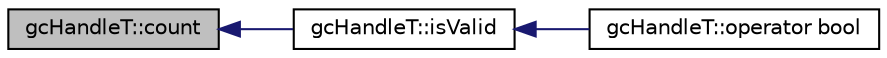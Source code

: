 digraph "gcHandleT::count"
{
  edge [fontname="Helvetica",fontsize="10",labelfontname="Helvetica",labelfontsize="10"];
  node [fontname="Helvetica",fontsize="10",shape=record];
  rankdir="LR";
  Node1 [label="gcHandleT::count",height=0.2,width=0.4,color="black", fillcolor="grey75", style="filled" fontcolor="black"];
  Node1 -> Node2 [dir="back",color="midnightblue",fontsize="10",style="solid",fontname="Helvetica"];
  Node2 [label="gcHandleT::isValid",height=0.2,width=0.4,color="black", fillcolor="white", style="filled",URL="$d4/ddd/classgc_handle_t.html#ab35bfc017cd77053934dd6badb162acd"];
  Node2 -> Node3 [dir="back",color="midnightblue",fontsize="10",style="solid",fontname="Helvetica"];
  Node3 [label="gcHandleT::operator bool",height=0.2,width=0.4,color="black", fillcolor="white", style="filled",URL="$d4/ddd/classgc_handle_t.html#a2e314e4db601a2de651f69833dd78dc6"];
}
